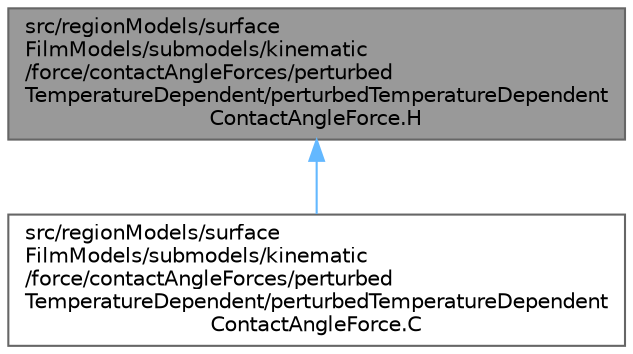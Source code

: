 digraph "src/regionModels/surfaceFilmModels/submodels/kinematic/force/contactAngleForces/perturbedTemperatureDependent/perturbedTemperatureDependentContactAngleForce.H"
{
 // LATEX_PDF_SIZE
  bgcolor="transparent";
  edge [fontname=Helvetica,fontsize=10,labelfontname=Helvetica,labelfontsize=10];
  node [fontname=Helvetica,fontsize=10,shape=box,height=0.2,width=0.4];
  Node1 [id="Node000001",label="src/regionModels/surface\lFilmModels/submodels/kinematic\l/force/contactAngleForces/perturbed\lTemperatureDependent/perturbedTemperatureDependent\lContactAngleForce.H",height=0.2,width=0.4,color="gray40", fillcolor="grey60", style="filled", fontcolor="black",tooltip=" "];
  Node1 -> Node2 [id="edge1_Node000001_Node000002",dir="back",color="steelblue1",style="solid",tooltip=" "];
  Node2 [id="Node000002",label="src/regionModels/surface\lFilmModels/submodels/kinematic\l/force/contactAngleForces/perturbed\lTemperatureDependent/perturbedTemperatureDependent\lContactAngleForce.C",height=0.2,width=0.4,color="grey40", fillcolor="white", style="filled",URL="$perturbedTemperatureDependentContactAngleForce_8C.html",tooltip=" "];
}
